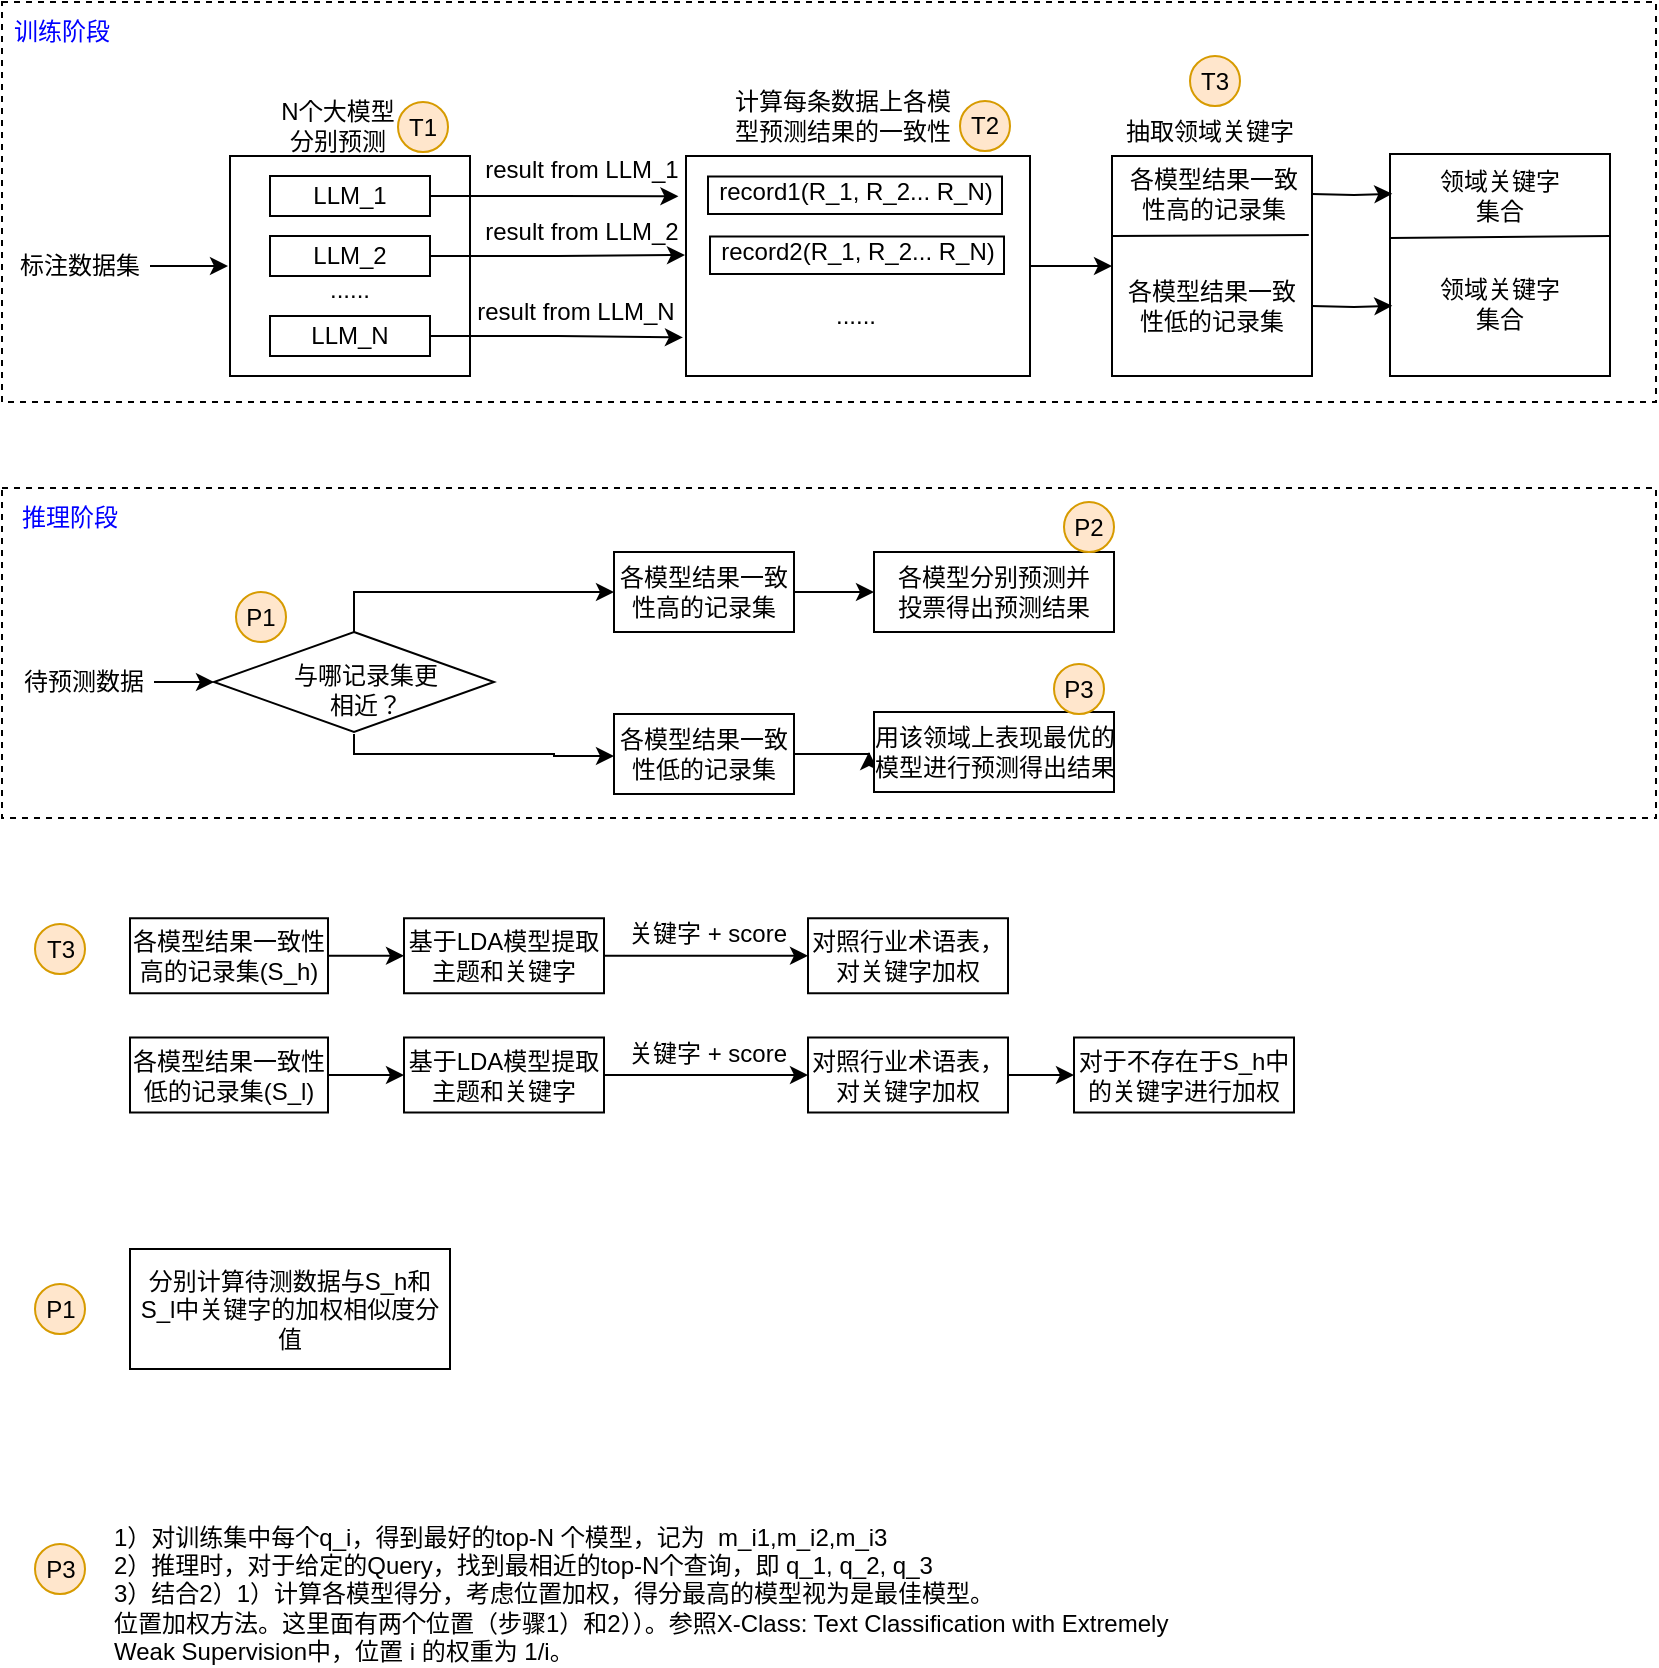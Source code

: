 <mxfile version="24.6.4" type="github">
  <diagram name="第 1 页" id="CWMv_Qcl_aHFp7uZaqug">
    <mxGraphModel dx="1296" dy="1291" grid="0" gridSize="10" guides="1" tooltips="1" connect="1" arrows="1" fold="1" page="0" pageScale="1" pageWidth="827" pageHeight="1169" math="0" shadow="0">
      <root>
        <mxCell id="0" />
        <mxCell id="1" parent="0" />
        <mxCell id="P7E3yrC0t6opgTIcdVqb-108" value="" style="rounded=0;whiteSpace=wrap;html=1;dashed=1;" vertex="1" parent="1">
          <mxGeometry x="-154" y="-518" width="827" height="165" as="geometry" />
        </mxCell>
        <mxCell id="P7E3yrC0t6opgTIcdVqb-106" value="" style="rounded=0;whiteSpace=wrap;html=1;dashed=1;" vertex="1" parent="1">
          <mxGeometry x="-154" y="-761" width="827" height="200" as="geometry" />
        </mxCell>
        <mxCell id="P7E3yrC0t6opgTIcdVqb-1" value="" style="rounded=0;whiteSpace=wrap;html=1;" vertex="1" parent="1">
          <mxGeometry x="-40" y="-684" width="120" height="110" as="geometry" />
        </mxCell>
        <mxCell id="P7E3yrC0t6opgTIcdVqb-2" value="标注数据集" style="text;html=1;align=center;verticalAlign=middle;whiteSpace=wrap;rounded=0;" vertex="1" parent="1">
          <mxGeometry x="-150" y="-644" width="70" height="30" as="geometry" />
        </mxCell>
        <mxCell id="P7E3yrC0t6opgTIcdVqb-3" value="LLM_1" style="rounded=0;whiteSpace=wrap;html=1;" vertex="1" parent="1">
          <mxGeometry x="-20" y="-674" width="80" height="20" as="geometry" />
        </mxCell>
        <mxCell id="P7E3yrC0t6opgTIcdVqb-4" value="LLM_2" style="rounded=0;whiteSpace=wrap;html=1;" vertex="1" parent="1">
          <mxGeometry x="-20" y="-644" width="80" height="20" as="geometry" />
        </mxCell>
        <mxCell id="P7E3yrC0t6opgTIcdVqb-5" value="LLM_N" style="rounded=0;whiteSpace=wrap;html=1;" vertex="1" parent="1">
          <mxGeometry x="-20" y="-604" width="80" height="20" as="geometry" />
        </mxCell>
        <mxCell id="P7E3yrC0t6opgTIcdVqb-7" value="......" style="text;html=1;align=center;verticalAlign=middle;whiteSpace=wrap;rounded=0;" vertex="1" parent="1">
          <mxGeometry x="-10" y="-627" width="60" height="20" as="geometry" />
        </mxCell>
        <mxCell id="P7E3yrC0t6opgTIcdVqb-8" style="edgeStyle=orthogonalEdgeStyle;rounded=0;orthogonalLoop=1;jettySize=auto;html=1;exitX=1;exitY=0.5;exitDx=0;exitDy=0;entryX=-0.008;entryY=0.566;entryDx=0;entryDy=0;entryPerimeter=0;" edge="1" parent="1" source="P7E3yrC0t6opgTIcdVqb-2">
          <mxGeometry relative="1" as="geometry">
            <mxPoint x="-40.96" y="-628.74" as="targetPoint" />
          </mxGeometry>
        </mxCell>
        <mxCell id="P7E3yrC0t6opgTIcdVqb-9" value="N个大模型分别预测" style="text;html=1;align=center;verticalAlign=middle;whiteSpace=wrap;rounded=0;" vertex="1" parent="1">
          <mxGeometry x="-16" y="-714" width="60" height="30" as="geometry" />
        </mxCell>
        <mxCell id="P7E3yrC0t6opgTIcdVqb-34" style="edgeStyle=orthogonalEdgeStyle;rounded=0;orthogonalLoop=1;jettySize=auto;html=1;exitX=1;exitY=0.5;exitDx=0;exitDy=0;entryX=0;entryY=0.5;entryDx=0;entryDy=0;" edge="1" parent="1" source="P7E3yrC0t6opgTIcdVqb-10" target="P7E3yrC0t6opgTIcdVqb-28">
          <mxGeometry relative="1" as="geometry" />
        </mxCell>
        <mxCell id="P7E3yrC0t6opgTIcdVqb-10" value="" style="rounded=0;whiteSpace=wrap;html=1;" vertex="1" parent="1">
          <mxGeometry x="188" y="-684" width="172" height="110" as="geometry" />
        </mxCell>
        <mxCell id="P7E3yrC0t6opgTIcdVqb-11" value="计算每条数据上各模型预测结果的一致性" style="text;html=1;align=center;verticalAlign=middle;whiteSpace=wrap;rounded=0;" vertex="1" parent="1">
          <mxGeometry x="208" y="-719" width="117" height="30" as="geometry" />
        </mxCell>
        <mxCell id="P7E3yrC0t6opgTIcdVqb-12" style="edgeStyle=orthogonalEdgeStyle;rounded=0;orthogonalLoop=1;jettySize=auto;html=1;exitX=1;exitY=0.5;exitDx=0;exitDy=0;entryX=-0.022;entryY=0.183;entryDx=0;entryDy=0;entryPerimeter=0;" edge="1" parent="1" source="P7E3yrC0t6opgTIcdVqb-3" target="P7E3yrC0t6opgTIcdVqb-10">
          <mxGeometry relative="1" as="geometry" />
        </mxCell>
        <mxCell id="P7E3yrC0t6opgTIcdVqb-13" value="result from LLM_1" style="text;html=1;align=center;verticalAlign=middle;whiteSpace=wrap;rounded=0;" vertex="1" parent="1">
          <mxGeometry x="86" y="-692" width="100" height="30" as="geometry" />
        </mxCell>
        <mxCell id="P7E3yrC0t6opgTIcdVqb-14" style="edgeStyle=orthogonalEdgeStyle;rounded=0;orthogonalLoop=1;jettySize=auto;html=1;exitX=1;exitY=0.5;exitDx=0;exitDy=0;entryX=-0.003;entryY=0.45;entryDx=0;entryDy=0;entryPerimeter=0;" edge="1" parent="1" source="P7E3yrC0t6opgTIcdVqb-4" target="P7E3yrC0t6opgTIcdVqb-10">
          <mxGeometry relative="1" as="geometry" />
        </mxCell>
        <mxCell id="P7E3yrC0t6opgTIcdVqb-15" value="result from LLM_2" style="text;html=1;align=center;verticalAlign=middle;whiteSpace=wrap;rounded=0;" vertex="1" parent="1">
          <mxGeometry x="86" y="-661" width="100" height="30" as="geometry" />
        </mxCell>
        <mxCell id="P7E3yrC0t6opgTIcdVqb-16" style="edgeStyle=orthogonalEdgeStyle;rounded=0;orthogonalLoop=1;jettySize=auto;html=1;exitX=1;exitY=0.5;exitDx=0;exitDy=0;entryX=-0.009;entryY=0.825;entryDx=0;entryDy=0;entryPerimeter=0;" edge="1" parent="1" source="P7E3yrC0t6opgTIcdVqb-5" target="P7E3yrC0t6opgTIcdVqb-10">
          <mxGeometry relative="1" as="geometry" />
        </mxCell>
        <mxCell id="P7E3yrC0t6opgTIcdVqb-17" value="result from LLM_N" style="text;html=1;align=center;verticalAlign=middle;whiteSpace=wrap;rounded=0;" vertex="1" parent="1">
          <mxGeometry x="81" y="-621" width="104" height="30" as="geometry" />
        </mxCell>
        <mxCell id="P7E3yrC0t6opgTIcdVqb-20" value="" style="group" vertex="1" connectable="0" parent="1">
          <mxGeometry x="199" y="-675" width="147" height="20" as="geometry" />
        </mxCell>
        <mxCell id="P7E3yrC0t6opgTIcdVqb-18" value="" style="rounded=0;whiteSpace=wrap;html=1;" vertex="1" parent="P7E3yrC0t6opgTIcdVqb-20">
          <mxGeometry y="1.25" width="147" height="18.75" as="geometry" />
        </mxCell>
        <mxCell id="P7E3yrC0t6opgTIcdVqb-19" value="record1(R_1, R_2... R_N)" style="text;html=1;align=center;verticalAlign=middle;whiteSpace=wrap;rounded=0;" vertex="1" parent="P7E3yrC0t6opgTIcdVqb-20">
          <mxGeometry x="3.5" width="140" height="18.75" as="geometry" />
        </mxCell>
        <mxCell id="P7E3yrC0t6opgTIcdVqb-21" value="" style="group" vertex="1" connectable="0" parent="1">
          <mxGeometry x="200" y="-645" width="147" height="20" as="geometry" />
        </mxCell>
        <mxCell id="P7E3yrC0t6opgTIcdVqb-22" value="" style="rounded=0;whiteSpace=wrap;html=1;" vertex="1" parent="P7E3yrC0t6opgTIcdVqb-21">
          <mxGeometry y="1.25" width="147" height="18.75" as="geometry" />
        </mxCell>
        <mxCell id="P7E3yrC0t6opgTIcdVqb-23" value="record2(R_1, R_2... R_N)" style="text;html=1;align=center;verticalAlign=middle;whiteSpace=wrap;rounded=0;" vertex="1" parent="P7E3yrC0t6opgTIcdVqb-21">
          <mxGeometry x="3.5" width="140" height="18.75" as="geometry" />
        </mxCell>
        <mxCell id="P7E3yrC0t6opgTIcdVqb-24" value="......" style="text;html=1;align=center;verticalAlign=middle;whiteSpace=wrap;rounded=0;" vertex="1" parent="1">
          <mxGeometry x="242.5" y="-614" width="60" height="20" as="geometry" />
        </mxCell>
        <mxCell id="P7E3yrC0t6opgTIcdVqb-28" value="" style="rounded=0;whiteSpace=wrap;html=1;" vertex="1" parent="1">
          <mxGeometry x="401" y="-684" width="100" height="110" as="geometry" />
        </mxCell>
        <mxCell id="P7E3yrC0t6opgTIcdVqb-30" value="" style="endArrow=none;html=1;rounded=0;" edge="1" parent="1" target="P7E3yrC0t6opgTIcdVqb-28">
          <mxGeometry width="50" height="50" relative="1" as="geometry">
            <mxPoint x="401" y="-646.31" as="sourcePoint" />
            <mxPoint x="471" y="-646.31" as="targetPoint" />
          </mxGeometry>
        </mxCell>
        <mxCell id="P7E3yrC0t6opgTIcdVqb-31" value="" style="endArrow=none;html=1;rounded=0;entryX=0.984;entryY=0.359;entryDx=0;entryDy=0;entryPerimeter=0;" edge="1" parent="1" target="P7E3yrC0t6opgTIcdVqb-28">
          <mxGeometry width="50" height="50" relative="1" as="geometry">
            <mxPoint x="401" y="-644" as="sourcePoint" />
            <mxPoint x="491" y="-644" as="targetPoint" />
          </mxGeometry>
        </mxCell>
        <mxCell id="P7E3yrC0t6opgTIcdVqb-32" value="各模型结果一致性高的记录集" style="text;html=1;align=center;verticalAlign=middle;whiteSpace=wrap;rounded=0;" vertex="1" parent="1">
          <mxGeometry x="407" y="-680" width="90" height="30" as="geometry" />
        </mxCell>
        <mxCell id="P7E3yrC0t6opgTIcdVqb-33" value="各模型结果一致性低的记录集" style="text;html=1;align=center;verticalAlign=middle;whiteSpace=wrap;rounded=0;" vertex="1" parent="1">
          <mxGeometry x="406" y="-624" width="90" height="30" as="geometry" />
        </mxCell>
        <mxCell id="P7E3yrC0t6opgTIcdVqb-35" value="" style="rounded=0;whiteSpace=wrap;html=1;" vertex="1" parent="1">
          <mxGeometry x="540" y="-685" width="110" height="111" as="geometry" />
        </mxCell>
        <mxCell id="P7E3yrC0t6opgTIcdVqb-36" value="" style="endArrow=none;html=1;rounded=0;" edge="1" parent="1" target="P7E3yrC0t6opgTIcdVqb-35">
          <mxGeometry width="50" height="50" relative="1" as="geometry">
            <mxPoint x="540" y="-645.5" as="sourcePoint" />
            <mxPoint x="638" y="-646.5" as="targetPoint" />
          </mxGeometry>
        </mxCell>
        <mxCell id="P7E3yrC0t6opgTIcdVqb-37" value="" style="endArrow=none;html=1;rounded=0;" edge="1" parent="1">
          <mxGeometry width="50" height="50" relative="1" as="geometry">
            <mxPoint x="540" y="-643" as="sourcePoint" />
            <mxPoint x="650" y="-644" as="targetPoint" />
          </mxGeometry>
        </mxCell>
        <mxCell id="P7E3yrC0t6opgTIcdVqb-38" value="领域关键字集合" style="text;html=1;align=center;verticalAlign=middle;whiteSpace=wrap;rounded=0;" vertex="1" parent="1">
          <mxGeometry x="560" y="-679" width="70" height="30" as="geometry" />
        </mxCell>
        <mxCell id="P7E3yrC0t6opgTIcdVqb-39" value="领域关键字集合" style="text;html=1;align=center;verticalAlign=middle;whiteSpace=wrap;rounded=0;" vertex="1" parent="1">
          <mxGeometry x="560" y="-625" width="70" height="30" as="geometry" />
        </mxCell>
        <mxCell id="P7E3yrC0t6opgTIcdVqb-40" style="edgeStyle=orthogonalEdgeStyle;rounded=0;orthogonalLoop=1;jettySize=auto;html=1;entryX=-0.026;entryY=0.179;entryDx=0;entryDy=0;entryPerimeter=0;" edge="1" parent="1">
          <mxGeometry relative="1" as="geometry">
            <mxPoint x="501" y="-665" as="sourcePoint" />
            <mxPoint x="541.14" y="-665.131" as="targetPoint" />
          </mxGeometry>
        </mxCell>
        <mxCell id="P7E3yrC0t6opgTIcdVqb-41" style="edgeStyle=orthogonalEdgeStyle;rounded=0;orthogonalLoop=1;jettySize=auto;html=1;entryX=-0.026;entryY=0.179;entryDx=0;entryDy=0;entryPerimeter=0;" edge="1" parent="1">
          <mxGeometry relative="1" as="geometry">
            <mxPoint x="501" y="-609" as="sourcePoint" />
            <mxPoint x="541.14" y="-609.131" as="targetPoint" />
          </mxGeometry>
        </mxCell>
        <mxCell id="P7E3yrC0t6opgTIcdVqb-57" style="edgeStyle=orthogonalEdgeStyle;rounded=0;orthogonalLoop=1;jettySize=auto;html=1;exitX=1;exitY=0.5;exitDx=0;exitDy=0;entryX=0;entryY=0.5;entryDx=0;entryDy=0;" edge="1" parent="1" source="P7E3yrC0t6opgTIcdVqb-42" target="P7E3yrC0t6opgTIcdVqb-43">
          <mxGeometry relative="1" as="geometry" />
        </mxCell>
        <mxCell id="P7E3yrC0t6opgTIcdVqb-42" value="待预测数据" style="text;html=1;align=center;verticalAlign=middle;whiteSpace=wrap;rounded=0;" vertex="1" parent="1">
          <mxGeometry x="-148" y="-436" width="70" height="30" as="geometry" />
        </mxCell>
        <mxCell id="P7E3yrC0t6opgTIcdVqb-45" value="" style="group" vertex="1" connectable="0" parent="1">
          <mxGeometry x="-48" y="-446" width="140" height="50" as="geometry" />
        </mxCell>
        <mxCell id="P7E3yrC0t6opgTIcdVqb-43" value="" style="rhombus;whiteSpace=wrap;html=1;" vertex="1" parent="P7E3yrC0t6opgTIcdVqb-45">
          <mxGeometry width="140" height="50" as="geometry" />
        </mxCell>
        <mxCell id="P7E3yrC0t6opgTIcdVqb-44" value="与哪记录集更相近？" style="text;html=1;align=center;verticalAlign=middle;whiteSpace=wrap;rounded=0;" vertex="1" parent="P7E3yrC0t6opgTIcdVqb-45">
          <mxGeometry x="36" y="14" width="80" height="30" as="geometry" />
        </mxCell>
        <mxCell id="P7E3yrC0t6opgTIcdVqb-66" value="P1" style="ellipse;whiteSpace=wrap;html=1;aspect=fixed;fillColor=#ffe6cc;strokeColor=#d79b00;" vertex="1" parent="P7E3yrC0t6opgTIcdVqb-45">
          <mxGeometry x="11" y="-20" width="25" height="25" as="geometry" />
        </mxCell>
        <mxCell id="P7E3yrC0t6opgTIcdVqb-58" style="edgeStyle=orthogonalEdgeStyle;rounded=0;orthogonalLoop=1;jettySize=auto;html=1;exitX=1;exitY=0.5;exitDx=0;exitDy=0;entryX=0;entryY=0.5;entryDx=0;entryDy=0;" edge="1" parent="1" source="P7E3yrC0t6opgTIcdVqb-46" target="P7E3yrC0t6opgTIcdVqb-55">
          <mxGeometry relative="1" as="geometry">
            <mxPoint x="272.0" y="-465.875" as="targetPoint" />
          </mxGeometry>
        </mxCell>
        <mxCell id="P7E3yrC0t6opgTIcdVqb-46" value="各模型结果一致性高的记录集" style="rounded=0;whiteSpace=wrap;html=1;" vertex="1" parent="1">
          <mxGeometry x="152" y="-486" width="90" height="40" as="geometry" />
        </mxCell>
        <mxCell id="P7E3yrC0t6opgTIcdVqb-61" style="edgeStyle=orthogonalEdgeStyle;rounded=0;orthogonalLoop=1;jettySize=auto;html=1;exitX=1;exitY=0.5;exitDx=0;exitDy=0;entryX=0;entryY=0.5;entryDx=0;entryDy=0;" edge="1" parent="1" source="P7E3yrC0t6opgTIcdVqb-47" target="P7E3yrC0t6opgTIcdVqb-60">
          <mxGeometry relative="1" as="geometry" />
        </mxCell>
        <mxCell id="P7E3yrC0t6opgTIcdVqb-47" value="各模型结果一致性低的记录集" style="rounded=0;whiteSpace=wrap;html=1;" vertex="1" parent="1">
          <mxGeometry x="152" y="-405" width="90" height="40" as="geometry" />
        </mxCell>
        <mxCell id="P7E3yrC0t6opgTIcdVqb-49" value="抽取领域关键字" style="text;html=1;align=center;verticalAlign=middle;whiteSpace=wrap;rounded=0;" vertex="1" parent="1">
          <mxGeometry x="405" y="-711" width="90" height="30" as="geometry" />
        </mxCell>
        <mxCell id="P7E3yrC0t6opgTIcdVqb-52" style="edgeStyle=orthogonalEdgeStyle;rounded=0;orthogonalLoop=1;jettySize=auto;html=1;exitX=0.5;exitY=1;exitDx=0;exitDy=0;entryX=0;entryY=0.5;entryDx=0;entryDy=0;" edge="1" parent="1">
          <mxGeometry relative="1" as="geometry">
            <mxPoint x="22.0" y="-395.0" as="sourcePoint" />
            <mxPoint x="152.0" y="-384" as="targetPoint" />
            <Array as="points">
              <mxPoint x="22" y="-385" />
              <mxPoint x="122" y="-385" />
              <mxPoint x="122" y="-384" />
            </Array>
          </mxGeometry>
        </mxCell>
        <mxCell id="P7E3yrC0t6opgTIcdVqb-54" style="edgeStyle=orthogonalEdgeStyle;rounded=0;orthogonalLoop=1;jettySize=auto;html=1;exitX=0.5;exitY=0;exitDx=0;exitDy=0;entryX=0;entryY=0.5;entryDx=0;entryDy=0;" edge="1" parent="1" source="P7E3yrC0t6opgTIcdVqb-43" target="P7E3yrC0t6opgTIcdVqb-46">
          <mxGeometry relative="1" as="geometry" />
        </mxCell>
        <mxCell id="P7E3yrC0t6opgTIcdVqb-55" value="" style="rounded=0;whiteSpace=wrap;html=1;" vertex="1" parent="1">
          <mxGeometry x="282" y="-486" width="120" height="40" as="geometry" />
        </mxCell>
        <mxCell id="P7E3yrC0t6opgTIcdVqb-56" value="各模型分别预测并投票得出预测结果" style="text;html=1;align=center;verticalAlign=middle;whiteSpace=wrap;rounded=0;" vertex="1" parent="1">
          <mxGeometry x="292" y="-481" width="100" height="30" as="geometry" />
        </mxCell>
        <mxCell id="P7E3yrC0t6opgTIcdVqb-59" value="" style="rounded=0;whiteSpace=wrap;html=1;" vertex="1" parent="1">
          <mxGeometry x="282" y="-406" width="120" height="40" as="geometry" />
        </mxCell>
        <mxCell id="P7E3yrC0t6opgTIcdVqb-60" value="用该领域上表现最优的模型进行预测得出结果" style="text;html=1;align=center;verticalAlign=middle;whiteSpace=wrap;rounded=0;" vertex="1" parent="1">
          <mxGeometry x="279.5" y="-401" width="125" height="30" as="geometry" />
        </mxCell>
        <mxCell id="P7E3yrC0t6opgTIcdVqb-62" value="T1" style="ellipse;whiteSpace=wrap;html=1;aspect=fixed;fillColor=#ffe6cc;strokeColor=#d79b00;" vertex="1" parent="1">
          <mxGeometry x="44" y="-711" width="25" height="25" as="geometry" />
        </mxCell>
        <mxCell id="P7E3yrC0t6opgTIcdVqb-64" value="T2" style="ellipse;whiteSpace=wrap;html=1;aspect=fixed;fillColor=#ffe6cc;strokeColor=#d79b00;" vertex="1" parent="1">
          <mxGeometry x="325" y="-711.5" width="25" height="25" as="geometry" />
        </mxCell>
        <mxCell id="P7E3yrC0t6opgTIcdVqb-65" value="T3" style="ellipse;whiteSpace=wrap;html=1;aspect=fixed;fillColor=#ffe6cc;strokeColor=#d79b00;" vertex="1" parent="1">
          <mxGeometry x="440" y="-734" width="25" height="25" as="geometry" />
        </mxCell>
        <mxCell id="P7E3yrC0t6opgTIcdVqb-67" value="P2" style="ellipse;whiteSpace=wrap;html=1;aspect=fixed;fillColor=#ffe6cc;strokeColor=#d79b00;" vertex="1" parent="1">
          <mxGeometry x="377" y="-511" width="25" height="25" as="geometry" />
        </mxCell>
        <mxCell id="P7E3yrC0t6opgTIcdVqb-68" value="P3" style="ellipse;whiteSpace=wrap;html=1;aspect=fixed;fillColor=#ffe6cc;strokeColor=#d79b00;" vertex="1" parent="1">
          <mxGeometry x="372" y="-430" width="25" height="25" as="geometry" />
        </mxCell>
        <mxCell id="P7E3yrC0t6opgTIcdVqb-69" value="T3" style="ellipse;whiteSpace=wrap;html=1;aspect=fixed;fillColor=#ffe6cc;strokeColor=#d79b00;" vertex="1" parent="1">
          <mxGeometry x="-137.5" y="-300" width="25" height="25" as="geometry" />
        </mxCell>
        <mxCell id="P7E3yrC0t6opgTIcdVqb-73" style="edgeStyle=orthogonalEdgeStyle;rounded=0;orthogonalLoop=1;jettySize=auto;html=1;exitX=1;exitY=0.5;exitDx=0;exitDy=0;entryX=0;entryY=0.5;entryDx=0;entryDy=0;" edge="1" parent="1" source="P7E3yrC0t6opgTIcdVqb-70" target="P7E3yrC0t6opgTIcdVqb-71">
          <mxGeometry relative="1" as="geometry" />
        </mxCell>
        <mxCell id="P7E3yrC0t6opgTIcdVqb-70" value="基于LDA模型提取主题和关键字" style="rounded=0;whiteSpace=wrap;html=1;" vertex="1" parent="1">
          <mxGeometry x="47" y="-302.87" width="100" height="37.5" as="geometry" />
        </mxCell>
        <mxCell id="P7E3yrC0t6opgTIcdVqb-71" value="对照行业术语表，对关键字加权" style="rounded=0;whiteSpace=wrap;html=1;" vertex="1" parent="1">
          <mxGeometry x="249" y="-302.87" width="100" height="37.5" as="geometry" />
        </mxCell>
        <mxCell id="P7E3yrC0t6opgTIcdVqb-72" value="关键字 + score" style="text;html=1;align=center;verticalAlign=middle;whiteSpace=wrap;rounded=0;" vertex="1" parent="1">
          <mxGeometry x="154" y="-309.62" width="90" height="30" as="geometry" />
        </mxCell>
        <mxCell id="P7E3yrC0t6opgTIcdVqb-80" style="edgeStyle=orthogonalEdgeStyle;rounded=0;orthogonalLoop=1;jettySize=auto;html=1;exitX=1;exitY=0.5;exitDx=0;exitDy=0;entryX=0;entryY=0.5;entryDx=0;entryDy=0;" edge="1" parent="1" source="P7E3yrC0t6opgTIcdVqb-79" target="P7E3yrC0t6opgTIcdVqb-70">
          <mxGeometry relative="1" as="geometry" />
        </mxCell>
        <mxCell id="P7E3yrC0t6opgTIcdVqb-79" value="各模型结果一致性高的记录集(S_h)" style="rounded=0;whiteSpace=wrap;html=1;" vertex="1" parent="1">
          <mxGeometry x="-90" y="-302.87" width="99" height="37.5" as="geometry" />
        </mxCell>
        <mxCell id="P7E3yrC0t6opgTIcdVqb-81" style="edgeStyle=orthogonalEdgeStyle;rounded=0;orthogonalLoop=1;jettySize=auto;html=1;exitX=1;exitY=0.5;exitDx=0;exitDy=0;entryX=0;entryY=0.5;entryDx=0;entryDy=0;" edge="1" parent="1" source="P7E3yrC0t6opgTIcdVqb-82" target="P7E3yrC0t6opgTIcdVqb-83">
          <mxGeometry relative="1" as="geometry" />
        </mxCell>
        <mxCell id="P7E3yrC0t6opgTIcdVqb-82" value="基于LDA模型提取主题和关键字" style="rounded=0;whiteSpace=wrap;html=1;" vertex="1" parent="1">
          <mxGeometry x="47" y="-243.25" width="100" height="37.5" as="geometry" />
        </mxCell>
        <mxCell id="P7E3yrC0t6opgTIcdVqb-88" style="edgeStyle=orthogonalEdgeStyle;rounded=0;orthogonalLoop=1;jettySize=auto;html=1;exitX=1;exitY=0.5;exitDx=0;exitDy=0;entryX=0;entryY=0.5;entryDx=0;entryDy=0;" edge="1" parent="1" source="P7E3yrC0t6opgTIcdVqb-83" target="P7E3yrC0t6opgTIcdVqb-87">
          <mxGeometry relative="1" as="geometry" />
        </mxCell>
        <mxCell id="P7E3yrC0t6opgTIcdVqb-83" value="对照行业术语表，对关键字加权" style="rounded=0;whiteSpace=wrap;html=1;" vertex="1" parent="1">
          <mxGeometry x="249" y="-243.25" width="100" height="37.5" as="geometry" />
        </mxCell>
        <mxCell id="P7E3yrC0t6opgTIcdVqb-84" value="关键字 + score" style="text;html=1;align=center;verticalAlign=middle;whiteSpace=wrap;rounded=0;" vertex="1" parent="1">
          <mxGeometry x="154" y="-250" width="90" height="30" as="geometry" />
        </mxCell>
        <mxCell id="P7E3yrC0t6opgTIcdVqb-85" style="edgeStyle=orthogonalEdgeStyle;rounded=0;orthogonalLoop=1;jettySize=auto;html=1;exitX=1;exitY=0.5;exitDx=0;exitDy=0;entryX=0;entryY=0.5;entryDx=0;entryDy=0;" edge="1" parent="1" source="P7E3yrC0t6opgTIcdVqb-86" target="P7E3yrC0t6opgTIcdVqb-82">
          <mxGeometry relative="1" as="geometry" />
        </mxCell>
        <mxCell id="P7E3yrC0t6opgTIcdVqb-86" value="各模型结果一致性低的记录集(S_l)" style="rounded=0;whiteSpace=wrap;html=1;" vertex="1" parent="1">
          <mxGeometry x="-90" y="-243.25" width="99" height="37.5" as="geometry" />
        </mxCell>
        <mxCell id="P7E3yrC0t6opgTIcdVqb-87" value="对于不存在于S_h中的关键字进行加权" style="rounded=0;whiteSpace=wrap;html=1;" vertex="1" parent="1">
          <mxGeometry x="382" y="-243.25" width="110" height="37.5" as="geometry" />
        </mxCell>
        <mxCell id="P7E3yrC0t6opgTIcdVqb-98" value="P1" style="ellipse;whiteSpace=wrap;html=1;aspect=fixed;fillColor=#ffe6cc;strokeColor=#d79b00;" vertex="1" parent="1">
          <mxGeometry x="-137.5" y="-120" width="25" height="25" as="geometry" />
        </mxCell>
        <mxCell id="P7E3yrC0t6opgTIcdVqb-99" value="分别计算待测数据与S_h和S_l中关键字的加权相似度分值" style="rounded=0;whiteSpace=wrap;html=1;" vertex="1" parent="1">
          <mxGeometry x="-90" y="-137.5" width="160" height="60" as="geometry" />
        </mxCell>
        <mxCell id="P7E3yrC0t6opgTIcdVqb-100" value="P3" style="ellipse;whiteSpace=wrap;html=1;aspect=fixed;fillColor=#ffe6cc;strokeColor=#d79b00;" vertex="1" parent="1">
          <mxGeometry x="-137.5" y="10" width="25" height="25" as="geometry" />
        </mxCell>
        <mxCell id="P7E3yrC0t6opgTIcdVqb-102" value="&lt;div&gt;1）对训练集中每个q_i，得到最好的top-N 个模型，记为&amp;nbsp; m_i1,m_i2,m_i3&lt;/div&gt;&lt;div&gt;2）推理时，对于给定的Query，找到最相近的top-N个查询，即 q_1, q_2, q_3&lt;/div&gt;&lt;div&gt;3）结合2）1）计算各模型得分，考虑位置加权，得分最高的模型视为是最佳模型。&lt;/div&gt;&lt;div&gt;位置加权方法。这里面有两个位置（步骤1）和2））。参照X-Class: Text Classification with Extremely Weak Supervision中，位置 i 的权重为 1/i。&lt;/div&gt;" style="text;html=1;align=left;verticalAlign=middle;whiteSpace=wrap;rounded=0;" vertex="1" parent="1">
          <mxGeometry x="-100" y="20" width="530" height="30" as="geometry" />
        </mxCell>
        <mxCell id="P7E3yrC0t6opgTIcdVqb-107" value="&lt;font color=&quot;#0000ff&quot;&gt;训练阶段&lt;/font&gt;" style="text;html=1;align=center;verticalAlign=middle;whiteSpace=wrap;rounded=0;" vertex="1" parent="1">
          <mxGeometry x="-154" y="-761" width="60" height="30" as="geometry" />
        </mxCell>
        <mxCell id="P7E3yrC0t6opgTIcdVqb-110" value="&lt;font color=&quot;#0000ff&quot;&gt;推理阶段&lt;/font&gt;" style="text;html=1;align=center;verticalAlign=middle;whiteSpace=wrap;rounded=0;" vertex="1" parent="1">
          <mxGeometry x="-150" y="-518" width="60" height="30" as="geometry" />
        </mxCell>
      </root>
    </mxGraphModel>
  </diagram>
</mxfile>
